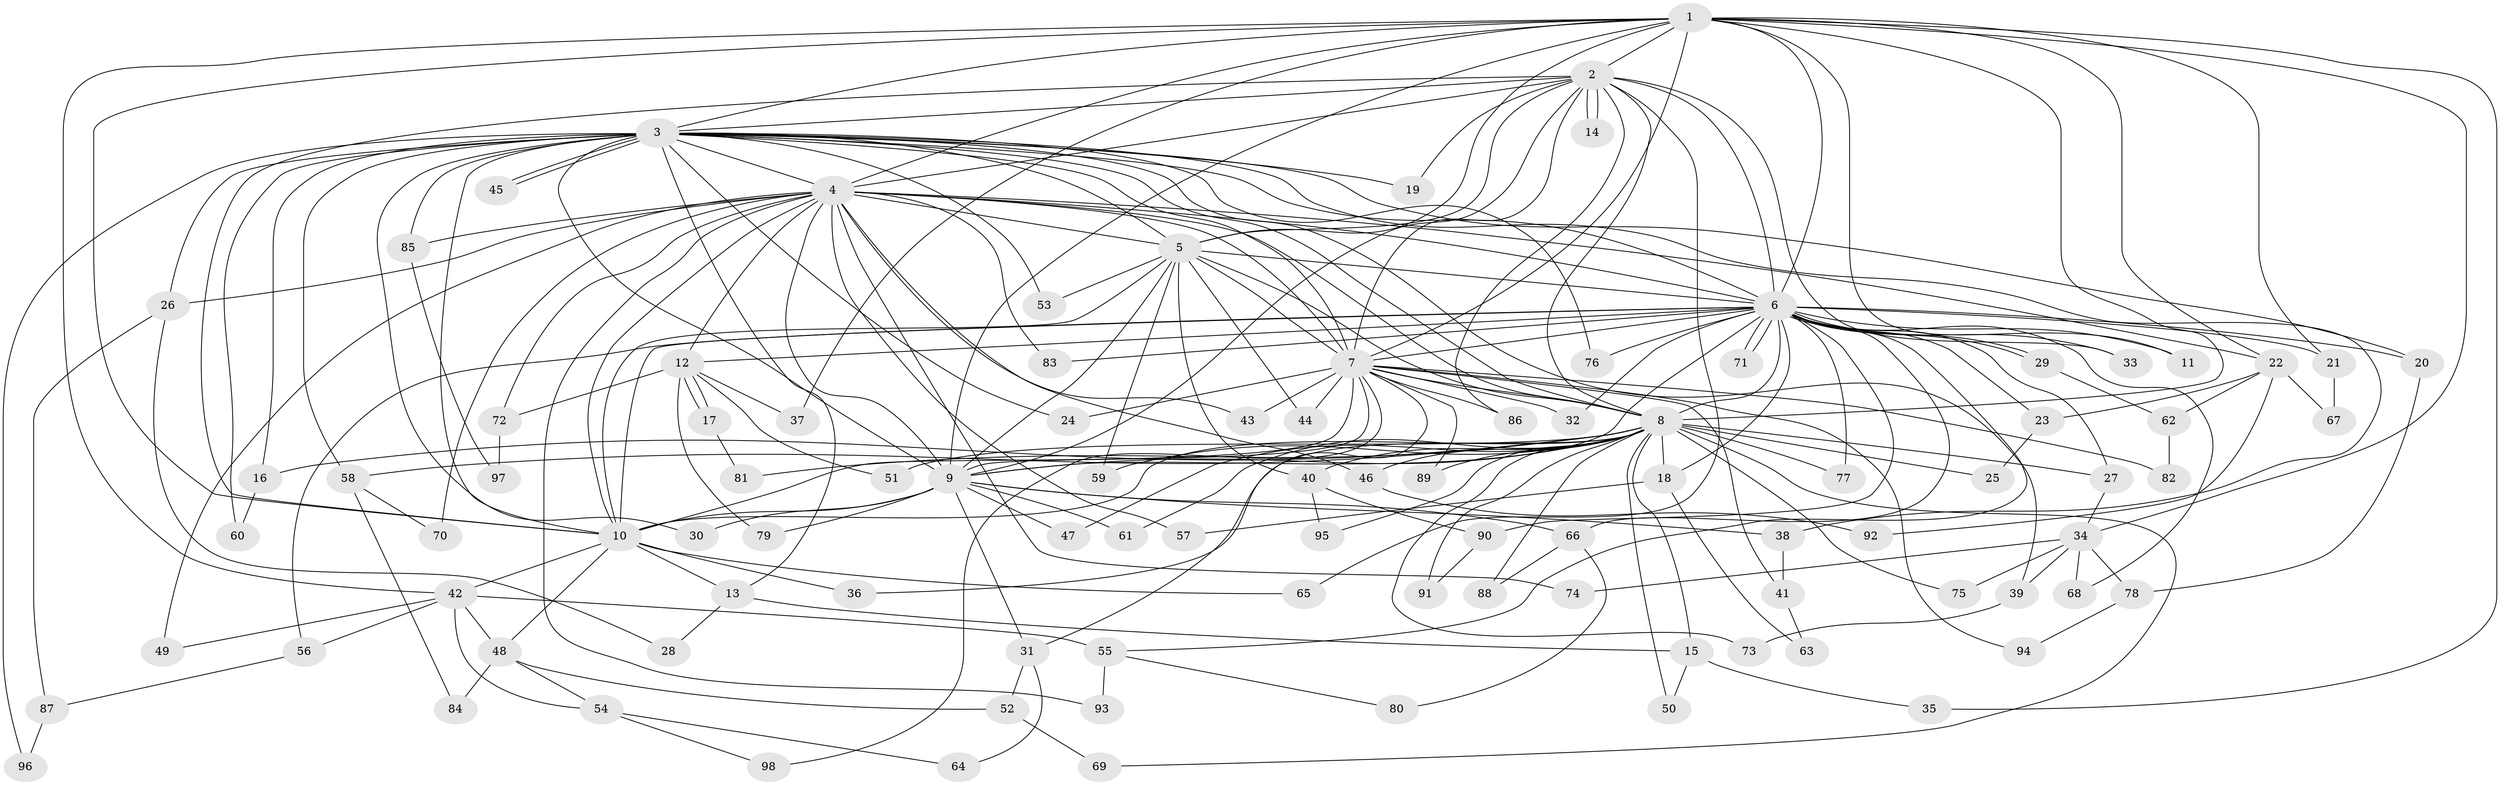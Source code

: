 // coarse degree distribution, {8: 0.034482758620689655, 1: 0.4482758620689655, 2: 0.41379310344827586, 20: 0.034482758620689655, 14: 0.034482758620689655, 3: 0.034482758620689655}
// Generated by graph-tools (version 1.1) at 2025/48/03/04/25 21:48:38]
// undirected, 98 vertices, 221 edges
graph export_dot {
graph [start="1"]
  node [color=gray90,style=filled];
  1;
  2;
  3;
  4;
  5;
  6;
  7;
  8;
  9;
  10;
  11;
  12;
  13;
  14;
  15;
  16;
  17;
  18;
  19;
  20;
  21;
  22;
  23;
  24;
  25;
  26;
  27;
  28;
  29;
  30;
  31;
  32;
  33;
  34;
  35;
  36;
  37;
  38;
  39;
  40;
  41;
  42;
  43;
  44;
  45;
  46;
  47;
  48;
  49;
  50;
  51;
  52;
  53;
  54;
  55;
  56;
  57;
  58;
  59;
  60;
  61;
  62;
  63;
  64;
  65;
  66;
  67;
  68;
  69;
  70;
  71;
  72;
  73;
  74;
  75;
  76;
  77;
  78;
  79;
  80;
  81;
  82;
  83;
  84;
  85;
  86;
  87;
  88;
  89;
  90;
  91;
  92;
  93;
  94;
  95;
  96;
  97;
  98;
  1 -- 2;
  1 -- 3;
  1 -- 4;
  1 -- 5;
  1 -- 6;
  1 -- 7;
  1 -- 8;
  1 -- 9;
  1 -- 10;
  1 -- 11;
  1 -- 21;
  1 -- 22;
  1 -- 34;
  1 -- 35;
  1 -- 37;
  1 -- 42;
  2 -- 3;
  2 -- 4;
  2 -- 5;
  2 -- 6;
  2 -- 7;
  2 -- 8;
  2 -- 9;
  2 -- 10;
  2 -- 14;
  2 -- 14;
  2 -- 19;
  2 -- 33;
  2 -- 65;
  2 -- 86;
  3 -- 4;
  3 -- 5;
  3 -- 6;
  3 -- 7;
  3 -- 8;
  3 -- 9;
  3 -- 10;
  3 -- 13;
  3 -- 16;
  3 -- 19;
  3 -- 20;
  3 -- 24;
  3 -- 26;
  3 -- 30;
  3 -- 38;
  3 -- 39;
  3 -- 45;
  3 -- 45;
  3 -- 53;
  3 -- 58;
  3 -- 60;
  3 -- 76;
  3 -- 85;
  3 -- 96;
  4 -- 5;
  4 -- 6;
  4 -- 7;
  4 -- 8;
  4 -- 9;
  4 -- 10;
  4 -- 12;
  4 -- 22;
  4 -- 26;
  4 -- 43;
  4 -- 46;
  4 -- 49;
  4 -- 57;
  4 -- 70;
  4 -- 72;
  4 -- 74;
  4 -- 83;
  4 -- 85;
  4 -- 93;
  5 -- 6;
  5 -- 7;
  5 -- 8;
  5 -- 9;
  5 -- 10;
  5 -- 40;
  5 -- 44;
  5 -- 53;
  5 -- 59;
  6 -- 7;
  6 -- 8;
  6 -- 9;
  6 -- 10;
  6 -- 11;
  6 -- 12;
  6 -- 18;
  6 -- 20;
  6 -- 21;
  6 -- 23;
  6 -- 27;
  6 -- 29;
  6 -- 29;
  6 -- 32;
  6 -- 33;
  6 -- 55;
  6 -- 56;
  6 -- 66;
  6 -- 68;
  6 -- 71;
  6 -- 71;
  6 -- 76;
  6 -- 77;
  6 -- 83;
  6 -- 90;
  7 -- 8;
  7 -- 9;
  7 -- 10;
  7 -- 24;
  7 -- 31;
  7 -- 32;
  7 -- 41;
  7 -- 43;
  7 -- 44;
  7 -- 82;
  7 -- 86;
  7 -- 89;
  7 -- 94;
  7 -- 98;
  8 -- 9;
  8 -- 10;
  8 -- 15;
  8 -- 16;
  8 -- 18;
  8 -- 25;
  8 -- 27;
  8 -- 36;
  8 -- 40;
  8 -- 46;
  8 -- 47;
  8 -- 50;
  8 -- 51;
  8 -- 58;
  8 -- 59;
  8 -- 61;
  8 -- 69;
  8 -- 73;
  8 -- 75;
  8 -- 77;
  8 -- 81;
  8 -- 88;
  8 -- 89;
  8 -- 91;
  8 -- 95;
  9 -- 10;
  9 -- 30;
  9 -- 31;
  9 -- 38;
  9 -- 47;
  9 -- 61;
  9 -- 66;
  9 -- 79;
  10 -- 13;
  10 -- 36;
  10 -- 42;
  10 -- 48;
  10 -- 65;
  12 -- 17;
  12 -- 17;
  12 -- 37;
  12 -- 51;
  12 -- 72;
  12 -- 79;
  13 -- 15;
  13 -- 28;
  15 -- 35;
  15 -- 50;
  16 -- 60;
  17 -- 81;
  18 -- 57;
  18 -- 63;
  20 -- 78;
  21 -- 67;
  22 -- 23;
  22 -- 62;
  22 -- 67;
  22 -- 92;
  23 -- 25;
  26 -- 28;
  26 -- 87;
  27 -- 34;
  29 -- 62;
  31 -- 52;
  31 -- 64;
  34 -- 39;
  34 -- 68;
  34 -- 74;
  34 -- 75;
  34 -- 78;
  38 -- 41;
  39 -- 73;
  40 -- 90;
  40 -- 95;
  41 -- 63;
  42 -- 48;
  42 -- 49;
  42 -- 54;
  42 -- 55;
  42 -- 56;
  46 -- 92;
  48 -- 52;
  48 -- 54;
  48 -- 84;
  52 -- 69;
  54 -- 64;
  54 -- 98;
  55 -- 80;
  55 -- 93;
  56 -- 87;
  58 -- 70;
  58 -- 84;
  62 -- 82;
  66 -- 80;
  66 -- 88;
  72 -- 97;
  78 -- 94;
  85 -- 97;
  87 -- 96;
  90 -- 91;
}

